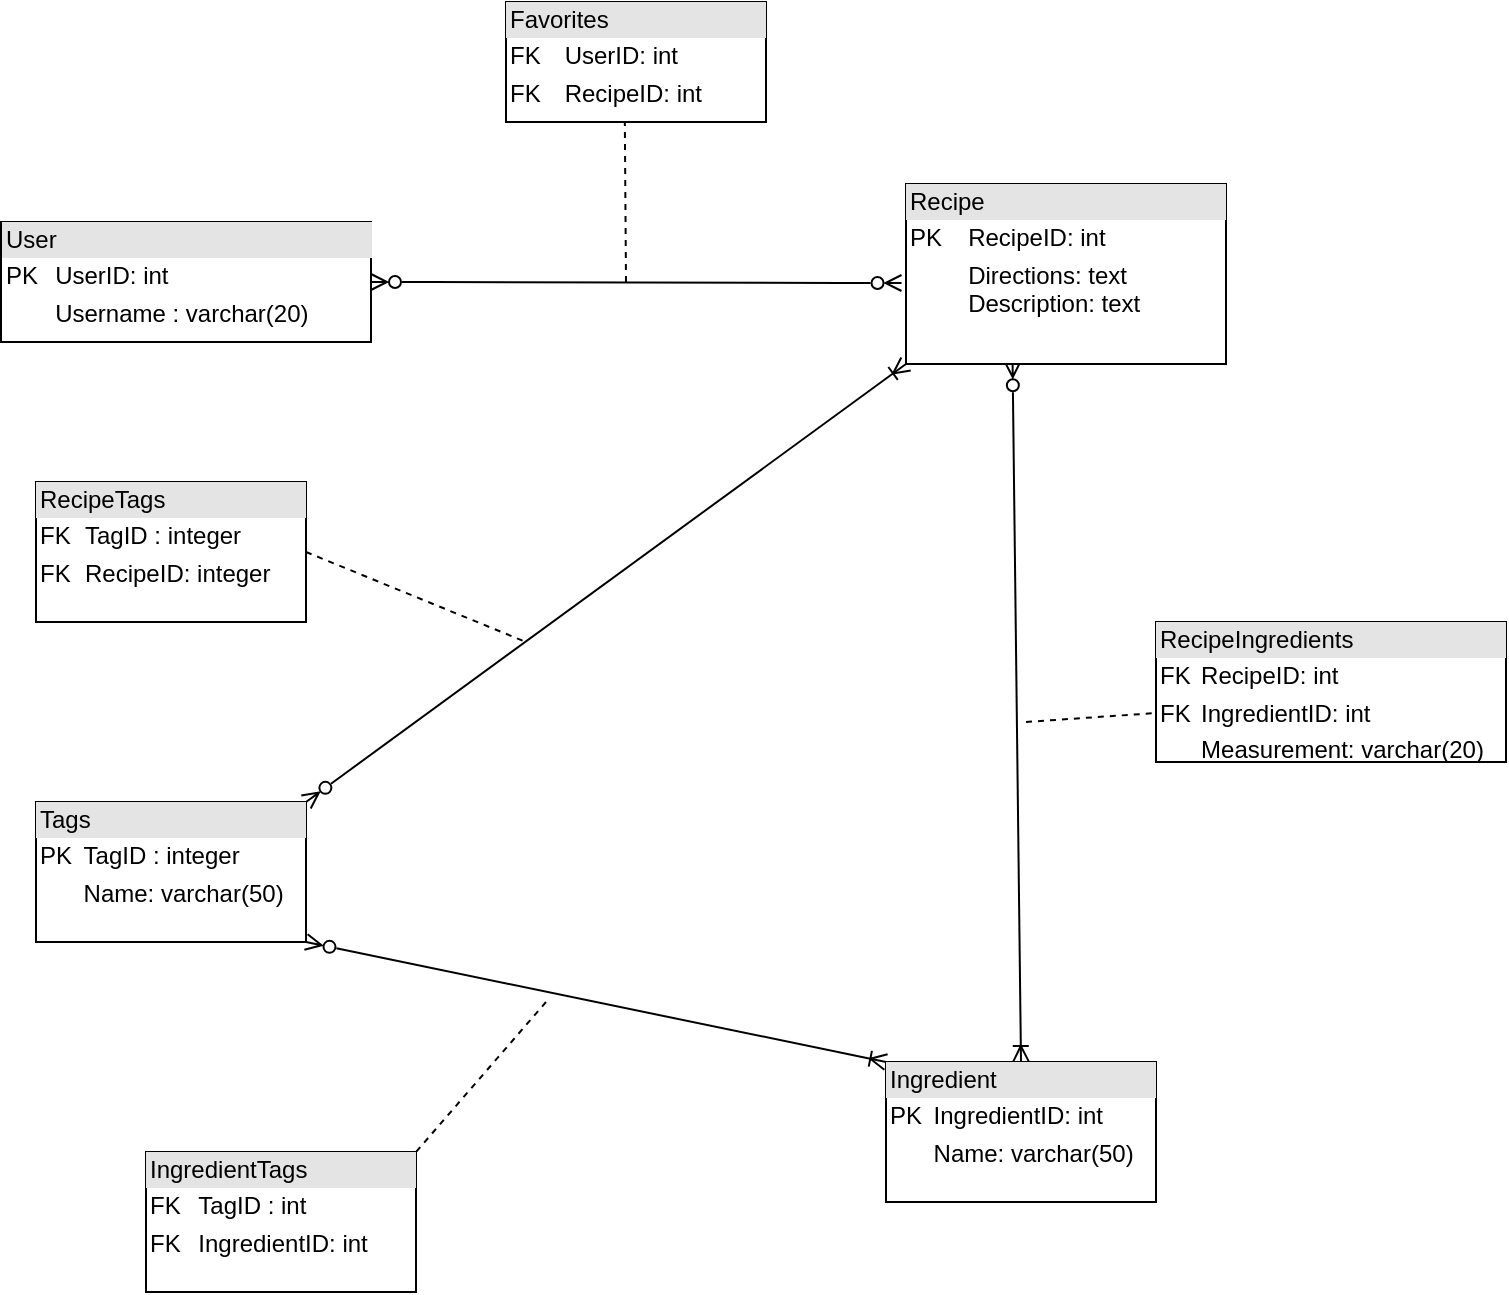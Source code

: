 <mxfile version="24.0.7" type="github">
  <diagram name="Page-1" id="7ARzTkC1GYlOzNA3DdzD">
    <mxGraphModel dx="947" dy="823" grid="1" gridSize="10" guides="1" tooltips="1" connect="1" arrows="1" fold="1" page="1" pageScale="1" pageWidth="850" pageHeight="1100" math="0" shadow="0">
      <root>
        <mxCell id="0" />
        <mxCell id="1" parent="0" />
        <mxCell id="VVuWQ3KE4KyJTpnH6zJP-72" value="" style="edgeStyle=entityRelationEdgeStyle;fontSize=12;html=1;endArrow=ERzeroToMany;rounded=0;entryX=-0.014;entryY=0.55;entryDx=0;entryDy=0;startArrow=ERzeroToMany;startFill=0;endFill=0;entryPerimeter=0;" parent="1" source="G9O_GVbUvE1H169SgtPe-10" target="G9O_GVbUvE1H169SgtPe-45" edge="1">
          <mxGeometry width="100" height="100" relative="1" as="geometry">
            <mxPoint x="200" y="189.94" as="sourcePoint" />
            <mxPoint x="470" y="190.0" as="targetPoint" />
            <Array as="points">
              <mxPoint x="450" y="190" />
            </Array>
          </mxGeometry>
        </mxCell>
        <mxCell id="RCrXpqn-a_CAe2zHo8Ni-3" value="" style="endArrow=ERoneToMany;startArrow=ERzeroToMany;html=1;rounded=0;exitX=1;exitY=0;exitDx=0;exitDy=0;entryX=0;entryY=1;entryDx=0;entryDy=0;startFill=0;endFill=0;" parent="1" source="G9O_GVbUvE1H169SgtPe-46" target="G9O_GVbUvE1H169SgtPe-45" edge="1">
          <mxGeometry width="50" height="50" relative="1" as="geometry">
            <mxPoint x="200" y="505" as="sourcePoint" />
            <mxPoint x="470" y="225.0" as="targetPoint" />
          </mxGeometry>
        </mxCell>
        <mxCell id="RCrXpqn-a_CAe2zHo8Ni-4" value="" style="endArrow=none;html=1;rounded=0;exitX=1;exitY=0.5;exitDx=0;exitDy=0;dashed=1;" parent="1" source="G9O_GVbUvE1H169SgtPe-15" edge="1">
          <mxGeometry width="50" height="50" relative="1" as="geometry">
            <mxPoint x="200" y="350" as="sourcePoint" />
            <mxPoint x="300" y="360" as="targetPoint" />
          </mxGeometry>
        </mxCell>
        <mxCell id="RCrXpqn-a_CAe2zHo8Ni-5" value="" style="endArrow=ERoneToMany;startArrow=ERzeroToMany;html=1;rounded=0;exitX=1;exitY=1;exitDx=0;exitDy=0;entryX=0;entryY=0;entryDx=0;entryDy=0;startFill=0;endFill=0;" parent="1" source="G9O_GVbUvE1H169SgtPe-46" target="G9O_GVbUvE1H169SgtPe-48" edge="1">
          <mxGeometry width="50" height="50" relative="1" as="geometry">
            <mxPoint x="199.35" y="582.98" as="sourcePoint" />
            <mxPoint x="470" y="615" as="targetPoint" />
          </mxGeometry>
        </mxCell>
        <mxCell id="RCrXpqn-a_CAe2zHo8Ni-6" value="" style="endArrow=none;html=1;rounded=0;entryX=1;entryY=0;entryDx=0;entryDy=0;dashed=1;" parent="1" target="G9O_GVbUvE1H169SgtPe-47" edge="1">
          <mxGeometry width="50" height="50" relative="1" as="geometry">
            <mxPoint x="310" y="540" as="sourcePoint" />
            <mxPoint x="230" y="610" as="targetPoint" />
          </mxGeometry>
        </mxCell>
        <mxCell id="RCrXpqn-a_CAe2zHo8Ni-9" value="" style="endArrow=ERzeroToMany;startArrow=ERoneToMany;html=1;rounded=0;exitX=0.5;exitY=0;exitDx=0;exitDy=0;startFill=0;endFill=0;entryX=0.333;entryY=0.985;entryDx=0;entryDy=0;entryPerimeter=0;" parent="1" source="G9O_GVbUvE1H169SgtPe-48" target="G9O_GVbUvE1H169SgtPe-45" edge="1">
          <mxGeometry width="50" height="50" relative="1" as="geometry">
            <mxPoint x="545" y="580" as="sourcePoint" />
            <mxPoint x="545" y="260.0" as="targetPoint" />
          </mxGeometry>
        </mxCell>
        <mxCell id="RCrXpqn-a_CAe2zHo8Ni-10" value="" style="endArrow=none;html=1;rounded=0;entryX=0.012;entryY=0.648;entryDx=0;entryDy=0;dashed=1;entryPerimeter=0;" parent="1" target="G9O_GVbUvE1H169SgtPe-49" edge="1">
          <mxGeometry width="50" height="50" relative="1" as="geometry">
            <mxPoint x="550" y="400" as="sourcePoint" />
            <mxPoint x="620" y="400" as="targetPoint" />
          </mxGeometry>
        </mxCell>
        <mxCell id="6IcyhnfVefln0a-kWws9-1" value="" style="endArrow=none;html=1;rounded=0;exitX=0.457;exitY=0.983;exitDx=0;exitDy=0;dashed=1;exitPerimeter=0;" parent="1" source="G9O_GVbUvE1H169SgtPe-16" edge="1">
          <mxGeometry width="50" height="50" relative="1" as="geometry">
            <mxPoint x="350" y="150.0" as="sourcePoint" />
            <mxPoint x="350" y="180" as="targetPoint" />
          </mxGeometry>
        </mxCell>
        <mxCell id="G9O_GVbUvE1H169SgtPe-10" value="&lt;div style=&quot;box-sizing:border-box;width:100%;background:#e4e4e4;padding:2px;&quot;&gt;User&lt;/div&gt;&lt;table style=&quot;width:100%;font-size:1em;&quot; cellpadding=&quot;2&quot; cellspacing=&quot;0&quot;&gt;&lt;tbody&gt;&lt;tr&gt;&lt;td&gt;PK&lt;/td&gt;&lt;td&gt;UserID: int&lt;/td&gt;&lt;/tr&gt;&lt;tr&gt;&lt;td&gt;&lt;br&gt;&lt;/td&gt;&lt;td&gt;Username : varchar(20)&lt;/td&gt;&lt;/tr&gt;&lt;tr&gt;&lt;td&gt;&lt;/td&gt;&lt;td&gt;&lt;br&gt;&lt;/td&gt;&lt;/tr&gt;&lt;/tbody&gt;&lt;/table&gt;" style="verticalAlign=top;align=left;overflow=fill;html=1;whiteSpace=wrap;" vertex="1" parent="1">
          <mxGeometry x="37.5" y="150" width="185" height="60" as="geometry" />
        </mxCell>
        <mxCell id="G9O_GVbUvE1H169SgtPe-15" value="&lt;div style=&quot;box-sizing:border-box;width:100%;background:#e4e4e4;padding:2px;&quot;&gt;RecipeTags&lt;/div&gt;&lt;table style=&quot;width:100%;font-size:1em;&quot; cellpadding=&quot;2&quot; cellspacing=&quot;0&quot;&gt;&lt;tbody&gt;&lt;tr&gt;&lt;td&gt;FK&lt;/td&gt;&lt;td&gt;TagID : integer&lt;/td&gt;&lt;/tr&gt;&lt;tr&gt;&lt;td&gt;FK&lt;/td&gt;&lt;td&gt;RecipeID: integer&lt;/td&gt;&lt;/tr&gt;&lt;tr&gt;&lt;td&gt;&lt;/td&gt;&lt;td&gt;&lt;br&gt;&lt;/td&gt;&lt;/tr&gt;&lt;/tbody&gt;&lt;/table&gt;" style="verticalAlign=top;align=left;overflow=fill;html=1;whiteSpace=wrap;" vertex="1" parent="1">
          <mxGeometry x="55" y="280" width="135" height="70" as="geometry" />
        </mxCell>
        <mxCell id="G9O_GVbUvE1H169SgtPe-16" value="&lt;div style=&quot;box-sizing:border-box;width:100%;background:#e4e4e4;padding:2px;&quot;&gt;Favorites&lt;/div&gt;&lt;table style=&quot;width:100%;font-size:1em;&quot; cellpadding=&quot;2&quot; cellspacing=&quot;0&quot;&gt;&lt;tbody&gt;&lt;tr&gt;&lt;td&gt;FK&lt;/td&gt;&lt;td&gt;UserID: int&lt;/td&gt;&lt;/tr&gt;&lt;tr&gt;&lt;td&gt;FK&lt;/td&gt;&lt;td&gt;RecipeID: int&lt;/td&gt;&lt;/tr&gt;&lt;tr&gt;&lt;td&gt;&lt;/td&gt;&lt;td&gt;&lt;br&gt;&lt;/td&gt;&lt;/tr&gt;&lt;/tbody&gt;&lt;/table&gt;" style="verticalAlign=top;align=left;overflow=fill;html=1;whiteSpace=wrap;" vertex="1" parent="1">
          <mxGeometry x="290" y="40" width="130" height="60" as="geometry" />
        </mxCell>
        <mxCell id="G9O_GVbUvE1H169SgtPe-45" value="&lt;div style=&quot;box-sizing:border-box;width:100%;background:#e4e4e4;padding:2px;&quot;&gt;Recipe&lt;/div&gt;&lt;table style=&quot;width:100%;font-size:1em;&quot; cellpadding=&quot;2&quot; cellspacing=&quot;0&quot;&gt;&lt;tbody&gt;&lt;tr&gt;&lt;td&gt;PK&lt;/td&gt;&lt;td&gt;RecipeID: int&lt;/td&gt;&lt;/tr&gt;&lt;tr&gt;&lt;td&gt;&lt;/td&gt;&lt;td&gt;Directions: text&lt;br&gt;Description: text&lt;br&gt;&lt;br&gt;&lt;/td&gt;&lt;/tr&gt;&lt;tr&gt;&lt;td&gt;&lt;/td&gt;&lt;td&gt;&lt;br&gt;&lt;/td&gt;&lt;/tr&gt;&lt;/tbody&gt;&lt;/table&gt;" style="verticalAlign=top;align=left;overflow=fill;html=1;whiteSpace=wrap;" vertex="1" parent="1">
          <mxGeometry x="490" y="131" width="160" height="90" as="geometry" />
        </mxCell>
        <mxCell id="G9O_GVbUvE1H169SgtPe-46" value="&lt;div style=&quot;box-sizing:border-box;width:100%;background:#e4e4e4;padding:2px;&quot;&gt;Tags&lt;/div&gt;&lt;table style=&quot;width:100%;font-size:1em;&quot; cellpadding=&quot;2&quot; cellspacing=&quot;0&quot;&gt;&lt;tbody&gt;&lt;tr&gt;&lt;td&gt;PK&lt;/td&gt;&lt;td&gt;TagID : integer&lt;/td&gt;&lt;/tr&gt;&lt;tr&gt;&lt;td&gt;&lt;br&gt;&lt;/td&gt;&lt;td&gt;Name: varchar(50)&lt;/td&gt;&lt;/tr&gt;&lt;tr&gt;&lt;td&gt;&lt;/td&gt;&lt;td&gt;&lt;br&gt;&lt;/td&gt;&lt;/tr&gt;&lt;/tbody&gt;&lt;/table&gt;" style="verticalAlign=top;align=left;overflow=fill;html=1;whiteSpace=wrap;" vertex="1" parent="1">
          <mxGeometry x="55" y="440" width="135" height="70" as="geometry" />
        </mxCell>
        <mxCell id="G9O_GVbUvE1H169SgtPe-47" value="&lt;div style=&quot;box-sizing:border-box;width:100%;background:#e4e4e4;padding:2px;&quot;&gt;IngredientTags&lt;/div&gt;&lt;table style=&quot;width:100%;font-size:1em;&quot; cellpadding=&quot;2&quot; cellspacing=&quot;0&quot;&gt;&lt;tbody&gt;&lt;tr&gt;&lt;td&gt;FK&lt;/td&gt;&lt;td&gt;TagID : int&lt;/td&gt;&lt;/tr&gt;&lt;tr&gt;&lt;td&gt;FK&lt;/td&gt;&lt;td&gt;IngredientID: int&lt;/td&gt;&lt;/tr&gt;&lt;tr&gt;&lt;td&gt;&lt;/td&gt;&lt;td&gt;&lt;br&gt;&lt;/td&gt;&lt;/tr&gt;&lt;/tbody&gt;&lt;/table&gt;" style="verticalAlign=top;align=left;overflow=fill;html=1;whiteSpace=wrap;" vertex="1" parent="1">
          <mxGeometry x="110" y="615" width="135" height="70" as="geometry" />
        </mxCell>
        <mxCell id="G9O_GVbUvE1H169SgtPe-48" value="&lt;div style=&quot;box-sizing:border-box;width:100%;background:#e4e4e4;padding:2px;&quot;&gt;Ingredient&lt;/div&gt;&lt;table style=&quot;width:100%;font-size:1em;&quot; cellpadding=&quot;2&quot; cellspacing=&quot;0&quot;&gt;&lt;tbody&gt;&lt;tr&gt;&lt;td&gt;PK&lt;/td&gt;&lt;td&gt;IngredientID: int&lt;br&gt;&lt;/td&gt;&lt;/tr&gt;&lt;tr&gt;&lt;td&gt;&lt;br&gt;&lt;/td&gt;&lt;td&gt;Name: varchar(50)&lt;/td&gt;&lt;/tr&gt;&lt;tr&gt;&lt;td&gt;&lt;/td&gt;&lt;td&gt;&lt;br&gt;&lt;/td&gt;&lt;/tr&gt;&lt;/tbody&gt;&lt;/table&gt;" style="verticalAlign=top;align=left;overflow=fill;html=1;whiteSpace=wrap;" vertex="1" parent="1">
          <mxGeometry x="480" y="570" width="135" height="70" as="geometry" />
        </mxCell>
        <mxCell id="G9O_GVbUvE1H169SgtPe-49" value="&lt;div style=&quot;box-sizing:border-box;width:100%;background:#e4e4e4;padding:2px;&quot;&gt;RecipeIngredients&lt;/div&gt;&lt;table style=&quot;width:100%;font-size:1em;&quot; cellpadding=&quot;2&quot; cellspacing=&quot;0&quot;&gt;&lt;tbody&gt;&lt;tr&gt;&lt;td&gt;FK&lt;/td&gt;&lt;td&gt;RecipeID: int&lt;br&gt;&lt;/td&gt;&lt;/tr&gt;&lt;tr&gt;&lt;td&gt;FK&lt;/td&gt;&lt;td&gt;IngredientID: int&lt;/td&gt;&lt;/tr&gt;&lt;tr&gt;&lt;td&gt;&lt;/td&gt;&lt;td&gt;Measurement: varchar(20)&lt;/td&gt;&lt;/tr&gt;&lt;/tbody&gt;&lt;/table&gt;" style="verticalAlign=top;align=left;overflow=fill;html=1;whiteSpace=wrap;" vertex="1" parent="1">
          <mxGeometry x="615" y="350" width="175" height="70" as="geometry" />
        </mxCell>
      </root>
    </mxGraphModel>
  </diagram>
</mxfile>
